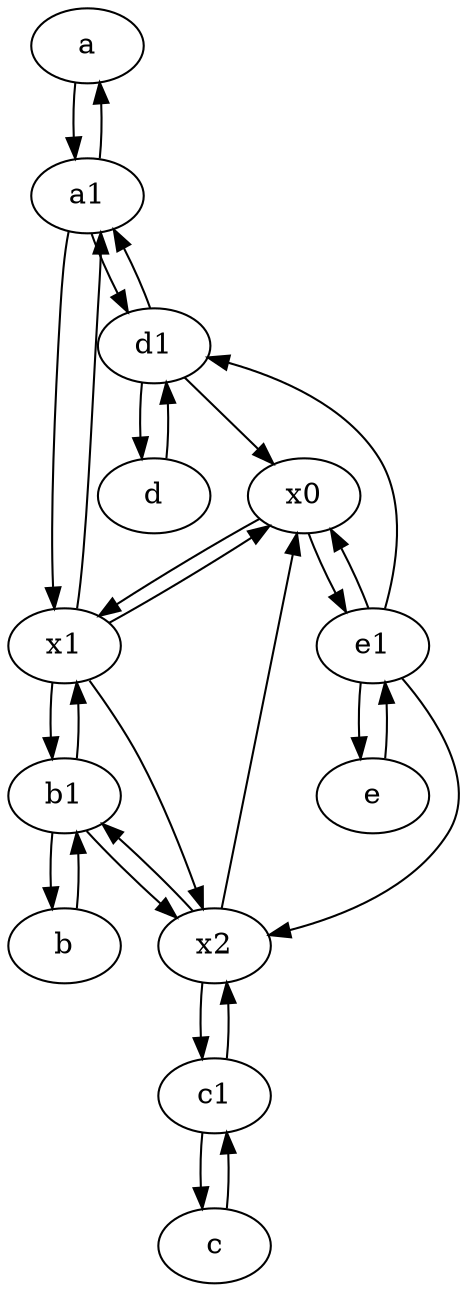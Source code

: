 digraph  {
	a [pos="40,10!"];
	b1 [pos="45,20!"];
	c [pos="20,10!"];
	d [pos="20,30!"];
	e [pos="30,50!"];
	a1 [pos="40,15!"];
	x2;
	c1 [pos="30,15!"];
	x1;
	b [pos="50,20!"];
	d1 [pos="25,30!"];
	x0;
	e1 [pos="25,45!"];
	e1 -> d1;
	x1 -> x0;
	d1 -> x0;
	x1 -> b1;
	x2 -> x0;
	c -> c1;
	x2 -> b1;
	x1 -> a1;
	e -> e1;
	b1 -> b;
	x0 -> e1;
	e1 -> e;
	d -> d1;
	a1 -> a;
	b1 -> x1;
	c1 -> x2;
	c1 -> c;
	a -> a1;
	x2 -> c1;
	d1 -> d;
	a1 -> d1;
	e1 -> x2;
	b -> b1;
	a1 -> x1;
	e1 -> x0;
	d1 -> a1;
	b1 -> x2;
	x1 -> x2;
	x0 -> x1;

	}